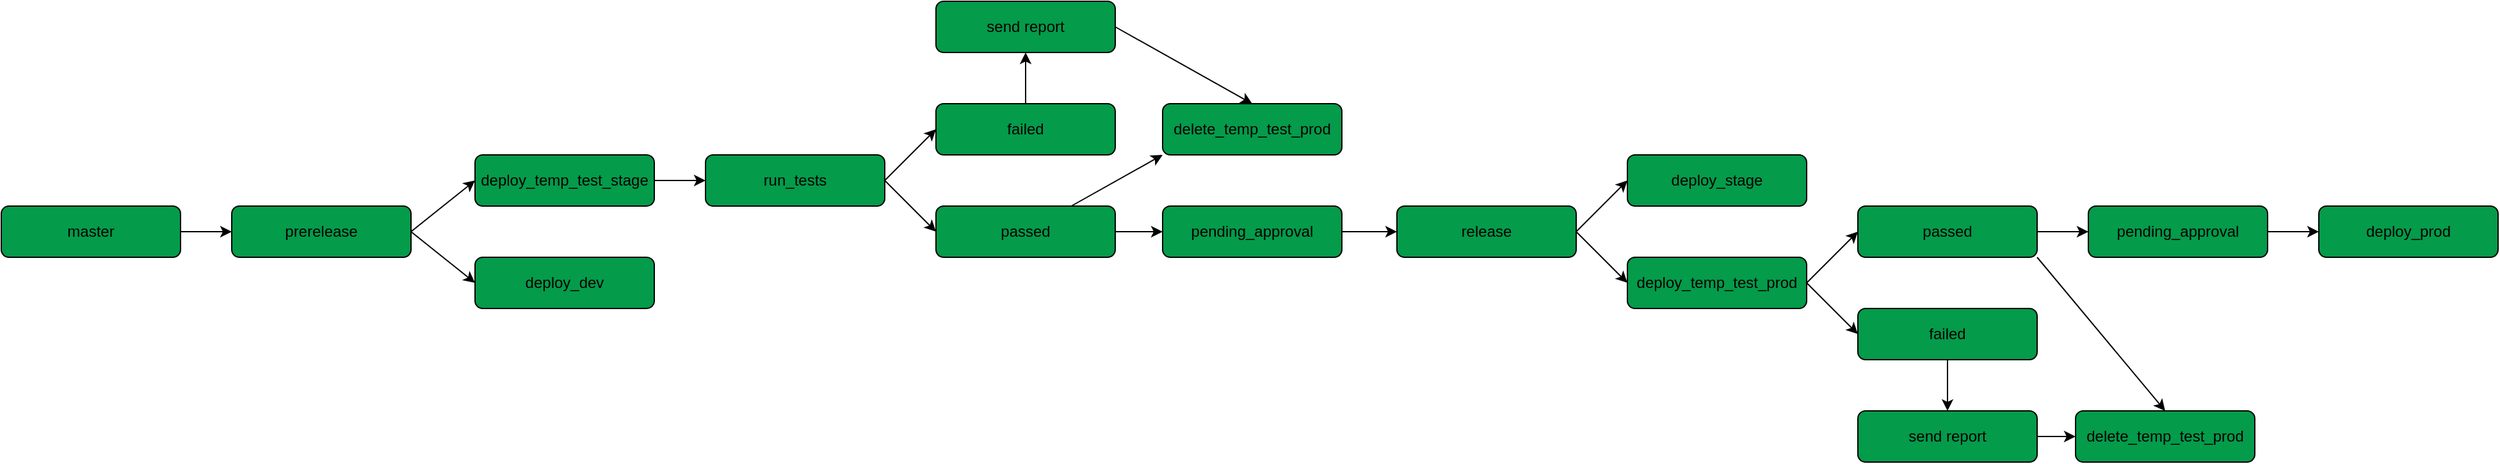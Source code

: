 <mxfile version="13.1.3">
    <diagram id="6hGFLwfOUW9BJ-s0fimq" name="Page-1">
        <mxGraphModel dx="1635" dy="698" grid="1" gridSize="10" guides="1" tooltips="1" connect="1" arrows="1" fold="1" page="1" pageScale="1" pageWidth="827" pageHeight="1169" math="0" shadow="0">
            <root>
                <mxCell id="0"/>
                <mxCell id="1" parent="0"/>
                <mxCell id="19" value="" style="edgeStyle=orthogonalEdgeStyle;rounded=0;orthogonalLoop=1;jettySize=auto;html=1;" parent="1" source="2" target="6" edge="1">
                    <mxGeometry relative="1" as="geometry"/>
                </mxCell>
                <mxCell id="2" value="master" style="rounded=1;whiteSpace=wrap;html=1;fillColor=#049B4A;" parent="1" vertex="1">
                    <mxGeometry x="-220" y="360" width="140" height="40" as="geometry"/>
                </mxCell>
                <mxCell id="3" value="deploy_prod" style="rounded=1;whiteSpace=wrap;html=1;fillColor=#049B4A;" parent="1" vertex="1">
                    <mxGeometry x="1590" y="360" width="140" height="40" as="geometry"/>
                </mxCell>
                <mxCell id="5" value="deploy_dev" style="rounded=1;whiteSpace=wrap;html=1;fillColor=#049B4A;" parent="1" vertex="1">
                    <mxGeometry x="150" y="400" width="140" height="40" as="geometry"/>
                </mxCell>
                <mxCell id="6" value="prerelease" style="rounded=1;whiteSpace=wrap;html=1;fillColor=#049B4A;" parent="1" vertex="1">
                    <mxGeometry x="-40" y="360" width="140" height="40" as="geometry"/>
                </mxCell>
                <mxCell id="48" value="" style="edgeStyle=none;rounded=0;orthogonalLoop=1;jettySize=auto;html=1;" edge="1" parent="1" source="7" target="11">
                    <mxGeometry relative="1" as="geometry"/>
                </mxCell>
                <mxCell id="7" value="pending_approval" style="rounded=1;whiteSpace=wrap;html=1;fillColor=#049B4A;" parent="1" vertex="1">
                    <mxGeometry x="687" y="360" width="140" height="40" as="geometry"/>
                </mxCell>
                <mxCell id="52" value="" style="edgeStyle=none;rounded=0;orthogonalLoop=1;jettySize=auto;html=1;" edge="1" parent="1" source="8" target="18">
                    <mxGeometry relative="1" as="geometry"/>
                </mxCell>
                <mxCell id="54" style="edgeStyle=none;rounded=0;orthogonalLoop=1;jettySize=auto;html=1;entryX=0.5;entryY=0;entryDx=0;entryDy=0;exitX=1;exitY=1;exitDx=0;exitDy=0;" edge="1" parent="1" source="8" target="40">
                    <mxGeometry relative="1" as="geometry"/>
                </mxCell>
                <mxCell id="8" value="passed" style="rounded=1;whiteSpace=wrap;html=1;fillColor=#049B4A;" parent="1" vertex="1">
                    <mxGeometry x="1230" y="360" width="140" height="40" as="geometry"/>
                </mxCell>
                <mxCell id="9" value="deploy_stage" style="rounded=1;whiteSpace=wrap;html=1;fillColor=#049B4A;" parent="1" vertex="1">
                    <mxGeometry x="1050" y="320" width="140" height="40" as="geometry"/>
                </mxCell>
                <mxCell id="49" style="edgeStyle=none;rounded=0;orthogonalLoop=1;jettySize=auto;html=1;entryX=0;entryY=0.5;entryDx=0;entryDy=0;exitX=1;exitY=0.5;exitDx=0;exitDy=0;" edge="1" parent="1" source="11" target="9">
                    <mxGeometry relative="1" as="geometry"/>
                </mxCell>
                <mxCell id="50" style="edgeStyle=none;rounded=0;orthogonalLoop=1;jettySize=auto;html=1;entryX=0;entryY=0.5;entryDx=0;entryDy=0;exitX=1;exitY=0.5;exitDx=0;exitDy=0;" edge="1" parent="1" source="11" target="12">
                    <mxGeometry relative="1" as="geometry"/>
                </mxCell>
                <mxCell id="11" value="release" style="rounded=1;whiteSpace=wrap;html=1;fillColor=#049B4A;" parent="1" vertex="1">
                    <mxGeometry x="870" y="360" width="140" height="40" as="geometry"/>
                </mxCell>
                <mxCell id="51" value="" style="edgeStyle=none;rounded=0;orthogonalLoop=1;jettySize=auto;html=1;exitX=1;exitY=0.5;exitDx=0;exitDy=0;entryX=0;entryY=0.5;entryDx=0;entryDy=0;" edge="1" parent="1" source="12" target="8">
                    <mxGeometry relative="1" as="geometry"/>
                </mxCell>
                <mxCell id="53" style="edgeStyle=none;rounded=0;orthogonalLoop=1;jettySize=auto;html=1;entryX=0;entryY=0.5;entryDx=0;entryDy=0;exitX=1;exitY=0.5;exitDx=0;exitDy=0;" edge="1" parent="1" source="12" target="17">
                    <mxGeometry relative="1" as="geometry"/>
                </mxCell>
                <mxCell id="12" value="deploy_temp_test_prod" style="rounded=1;whiteSpace=wrap;html=1;fillColor=#049B4A;" parent="1" vertex="1">
                    <mxGeometry x="1050" y="400" width="140" height="40" as="geometry"/>
                </mxCell>
                <mxCell id="47" value="" style="edgeStyle=none;rounded=0;orthogonalLoop=1;jettySize=auto;html=1;" edge="1" parent="1" source="13" target="7">
                    <mxGeometry relative="1" as="geometry"/>
                </mxCell>
                <mxCell id="59" style="edgeStyle=none;rounded=0;orthogonalLoop=1;jettySize=auto;html=1;entryX=0;entryY=1;entryDx=0;entryDy=0;" edge="1" parent="1" source="13" target="57">
                    <mxGeometry relative="1" as="geometry"/>
                </mxCell>
                <mxCell id="13" value="passed" style="rounded=1;whiteSpace=wrap;html=1;fillColor=#049B4A;" parent="1" vertex="1">
                    <mxGeometry x="510" y="360" width="140" height="40" as="geometry"/>
                </mxCell>
                <mxCell id="58" value="" style="edgeStyle=none;rounded=0;orthogonalLoop=1;jettySize=auto;html=1;" edge="1" parent="1" source="15" target="56">
                    <mxGeometry relative="1" as="geometry"/>
                </mxCell>
                <mxCell id="15" value="failed" style="rounded=1;whiteSpace=wrap;html=1;fillColor=#049B4A;" parent="1" vertex="1">
                    <mxGeometry x="510" y="280" width="140" height="40" as="geometry"/>
                </mxCell>
                <mxCell id="39" value="" style="edgeStyle=orthogonalEdgeStyle;rounded=0;orthogonalLoop=1;jettySize=auto;html=1;" edge="1" parent="1" source="17" target="38">
                    <mxGeometry relative="1" as="geometry"/>
                </mxCell>
                <mxCell id="17" value="failed" style="rounded=1;whiteSpace=wrap;html=1;fillColor=#049B4A;" parent="1" vertex="1">
                    <mxGeometry x="1230" y="440" width="140" height="40" as="geometry"/>
                </mxCell>
                <mxCell id="34" value="" style="edgeStyle=orthogonalEdgeStyle;rounded=0;orthogonalLoop=1;jettySize=auto;html=1;" parent="1" source="18" target="3" edge="1">
                    <mxGeometry relative="1" as="geometry"/>
                </mxCell>
                <mxCell id="18" value="pending_approval" style="rounded=1;whiteSpace=wrap;html=1;fillColor=#049B4A;" parent="1" vertex="1">
                    <mxGeometry x="1410" y="360" width="140" height="40" as="geometry"/>
                </mxCell>
                <mxCell id="23" value="" style="endArrow=classic;html=1;exitX=1;exitY=0.5;exitDx=0;exitDy=0;entryX=0;entryY=0.5;entryDx=0;entryDy=0;" parent="1" source="6" target="37" edge="1">
                    <mxGeometry width="50" height="50" relative="1" as="geometry">
                        <mxPoint x="230" y="170" as="sourcePoint"/>
                        <mxPoint x="120" y="340" as="targetPoint"/>
                    </mxGeometry>
                </mxCell>
                <mxCell id="44" value="" style="edgeStyle=orthogonalEdgeStyle;rounded=0;orthogonalLoop=1;jettySize=auto;html=1;" edge="1" parent="1" source="37" target="43">
                    <mxGeometry relative="1" as="geometry"/>
                </mxCell>
                <mxCell id="37" value="deploy_temp_test_stage" style="rounded=1;whiteSpace=wrap;html=1;fillColor=#049B4A;" vertex="1" parent="1">
                    <mxGeometry x="150" y="320" width="140" height="40" as="geometry"/>
                </mxCell>
                <mxCell id="41" value="" style="edgeStyle=orthogonalEdgeStyle;rounded=0;orthogonalLoop=1;jettySize=auto;html=1;" edge="1" parent="1" source="38" target="40">
                    <mxGeometry relative="1" as="geometry"/>
                </mxCell>
                <mxCell id="38" value="send report" style="rounded=1;whiteSpace=wrap;html=1;fillColor=#049B4A;" vertex="1" parent="1">
                    <mxGeometry x="1230" y="520" width="140" height="40" as="geometry"/>
                </mxCell>
                <mxCell id="40" value="delete_temp_test_prod" style="rounded=1;whiteSpace=wrap;html=1;fillColor=#049B4A;" vertex="1" parent="1">
                    <mxGeometry x="1400" y="520" width="140" height="40" as="geometry"/>
                </mxCell>
                <mxCell id="42" value="" style="endArrow=classic;html=1;exitX=1;exitY=0.5;exitDx=0;exitDy=0;entryX=0;entryY=0.5;entryDx=0;entryDy=0;" edge="1" parent="1" source="6" target="5">
                    <mxGeometry width="50" height="50" relative="1" as="geometry">
                        <mxPoint x="110" y="390" as="sourcePoint"/>
                        <mxPoint x="150" y="350" as="targetPoint"/>
                    </mxGeometry>
                </mxCell>
                <mxCell id="45" style="rounded=0;orthogonalLoop=1;jettySize=auto;html=1;entryX=0;entryY=0.5;entryDx=0;entryDy=0;exitX=1;exitY=0.5;exitDx=0;exitDy=0;" edge="1" parent="1" source="43" target="15">
                    <mxGeometry relative="1" as="geometry"/>
                </mxCell>
                <mxCell id="43" value="run_tests" style="rounded=1;whiteSpace=wrap;html=1;fillColor=#049B4A;" vertex="1" parent="1">
                    <mxGeometry x="330" y="320" width="140" height="40" as="geometry"/>
                </mxCell>
                <mxCell id="46" style="rounded=0;orthogonalLoop=1;jettySize=auto;html=1;entryX=0;entryY=0.5;entryDx=0;entryDy=0;exitX=1;exitY=0.5;exitDx=0;exitDy=0;" edge="1" parent="1" source="43" target="13">
                    <mxGeometry relative="1" as="geometry">
                        <mxPoint x="480" y="350.0" as="sourcePoint"/>
                        <mxPoint x="520" y="310.0" as="targetPoint"/>
                    </mxGeometry>
                </mxCell>
                <mxCell id="55" value="" style="rounded=0;orthogonalLoop=1;jettySize=auto;html=1;exitX=1;exitY=0.5;exitDx=0;exitDy=0;entryX=0.5;entryY=0;entryDx=0;entryDy=0;" edge="1" parent="1" source="56" target="57">
                    <mxGeometry relative="1" as="geometry"/>
                </mxCell>
                <mxCell id="56" value="send report" style="rounded=1;whiteSpace=wrap;html=1;fillColor=#049B4A;" vertex="1" parent="1">
                    <mxGeometry x="510" y="200" width="140" height="40" as="geometry"/>
                </mxCell>
                <mxCell id="57" value="delete_temp_test_prod" style="rounded=1;whiteSpace=wrap;html=1;fillColor=#049B4A;" vertex="1" parent="1">
                    <mxGeometry x="687" y="280" width="140" height="40" as="geometry"/>
                </mxCell>
            </root>
        </mxGraphModel>
    </diagram>
</mxfile>